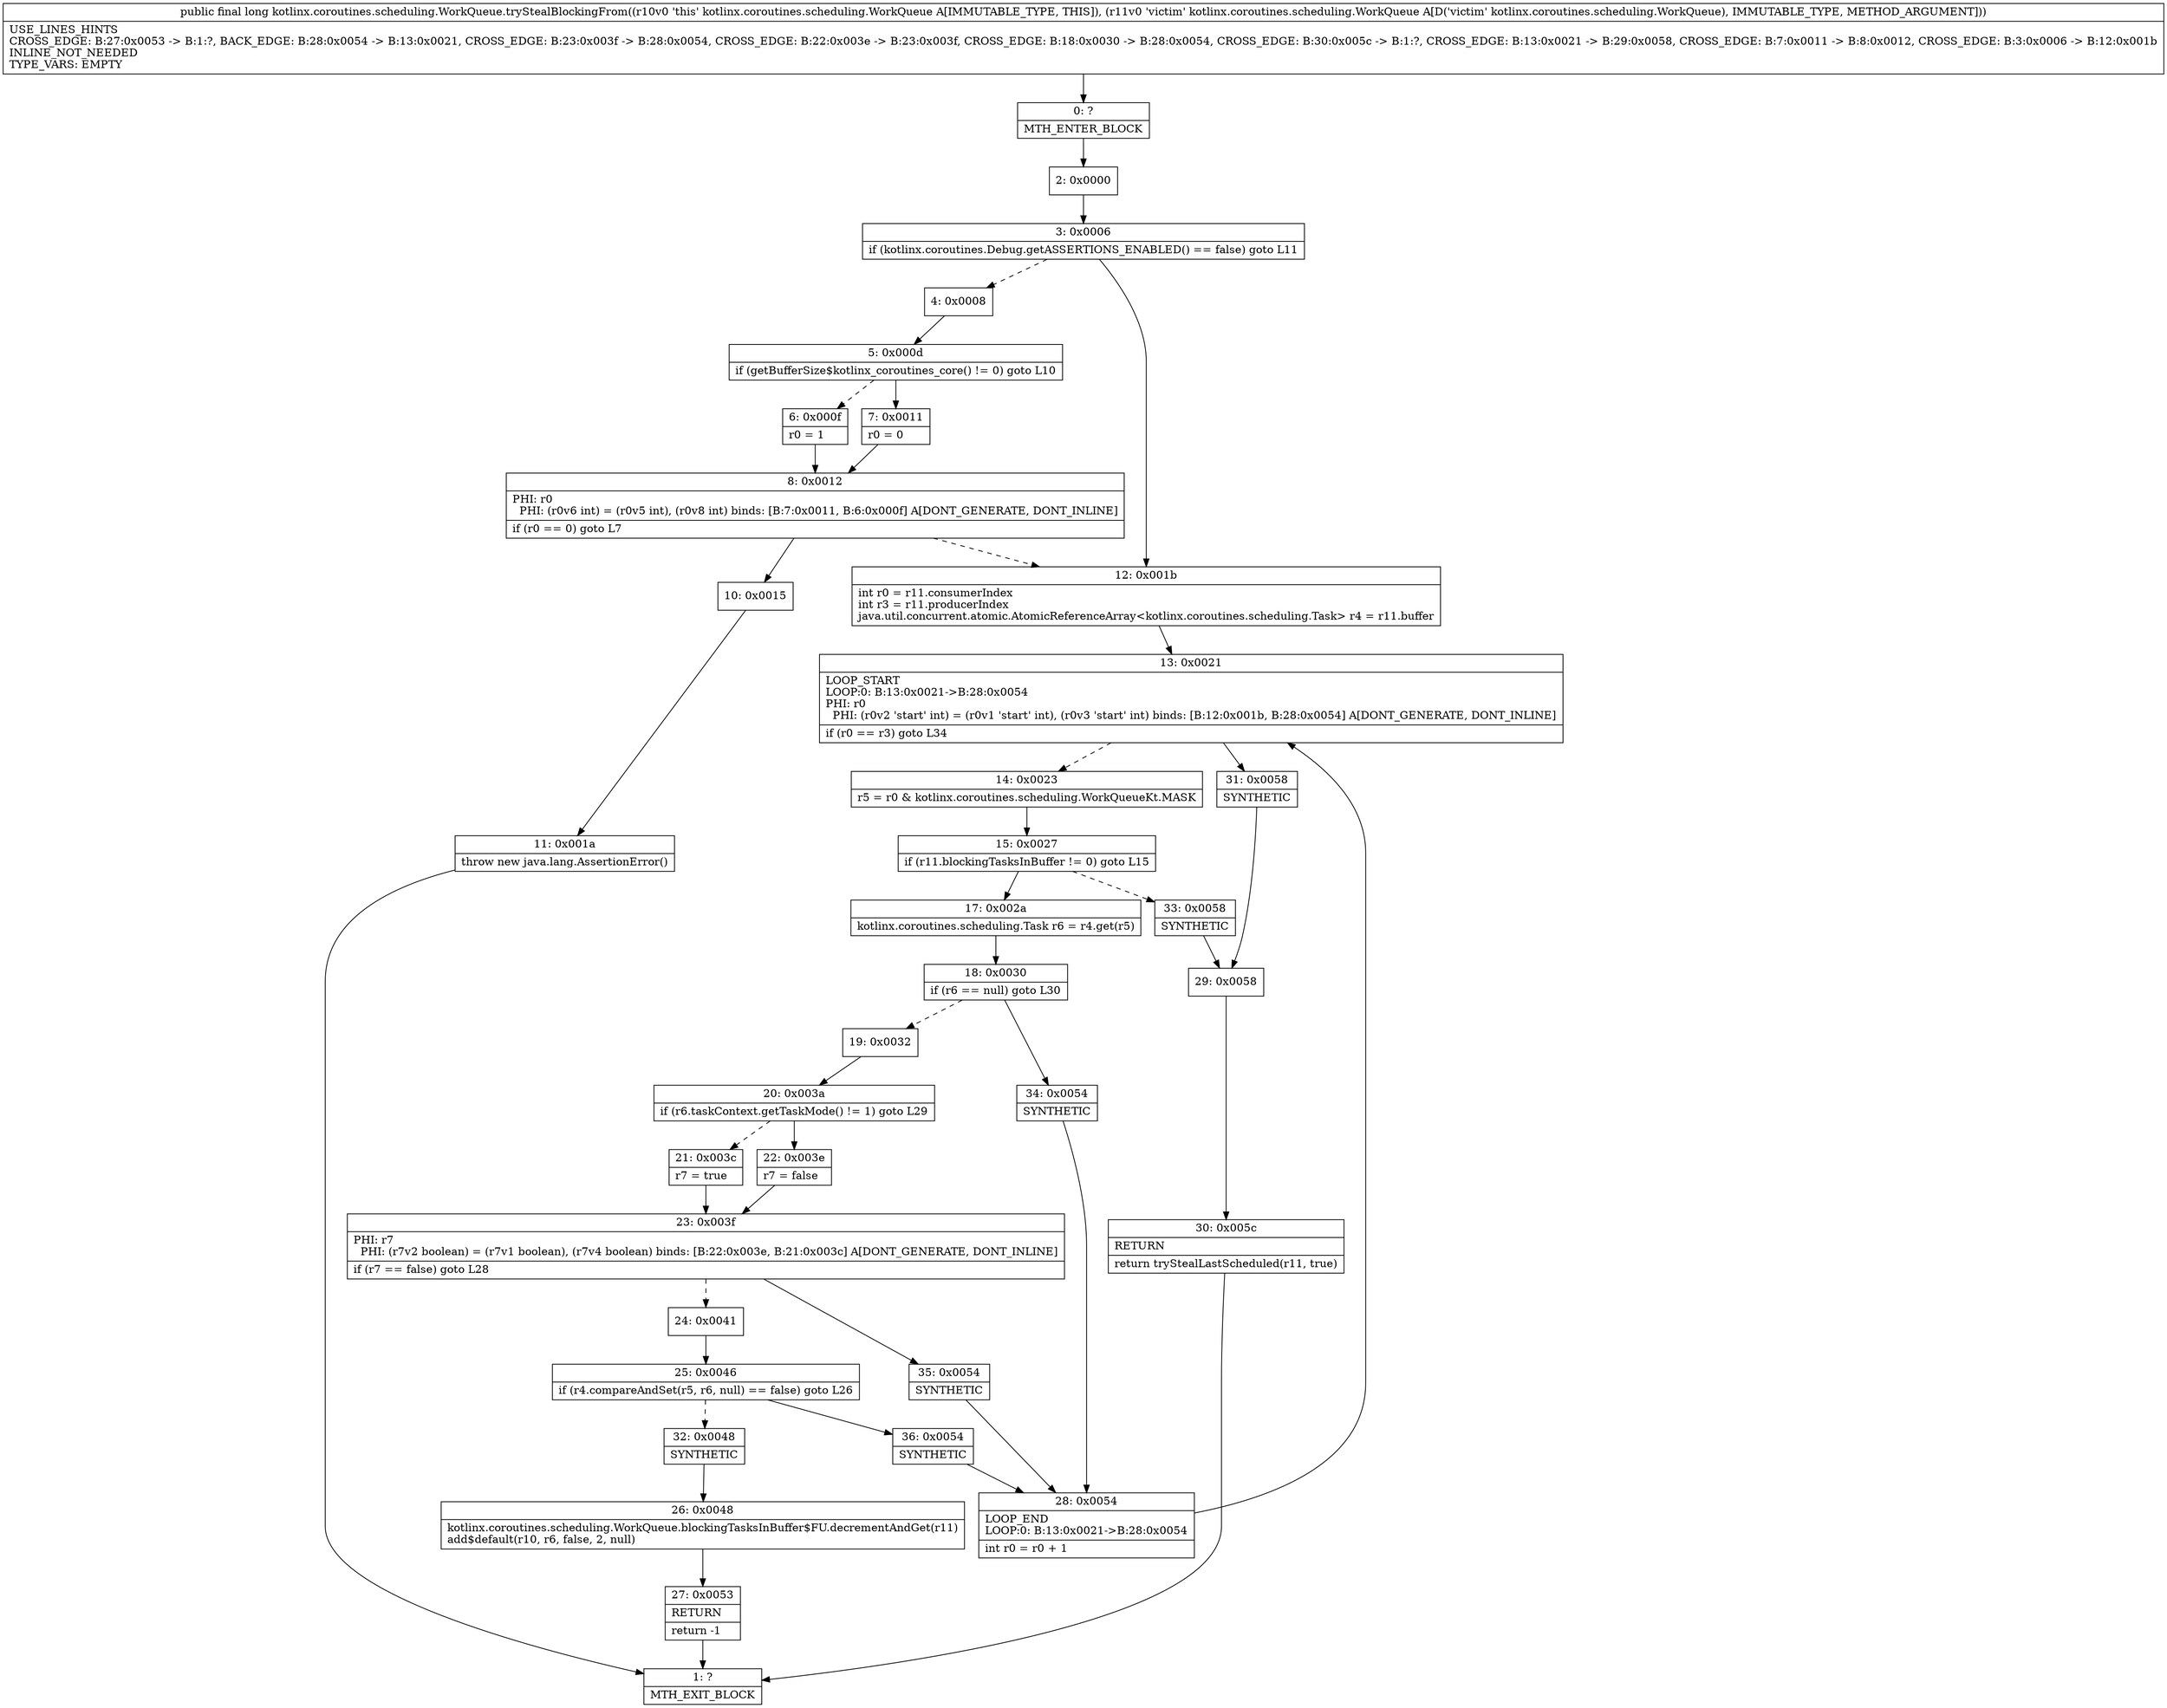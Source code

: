 digraph "CFG forkotlinx.coroutines.scheduling.WorkQueue.tryStealBlockingFrom(Lkotlinx\/coroutines\/scheduling\/WorkQueue;)J" {
Node_0 [shape=record,label="{0\:\ ?|MTH_ENTER_BLOCK\l}"];
Node_2 [shape=record,label="{2\:\ 0x0000}"];
Node_3 [shape=record,label="{3\:\ 0x0006|if (kotlinx.coroutines.Debug.getASSERTIONS_ENABLED() == false) goto L11\l}"];
Node_4 [shape=record,label="{4\:\ 0x0008}"];
Node_5 [shape=record,label="{5\:\ 0x000d|if (getBufferSize$kotlinx_coroutines_core() != 0) goto L10\l}"];
Node_6 [shape=record,label="{6\:\ 0x000f|r0 = 1\l}"];
Node_8 [shape=record,label="{8\:\ 0x0012|PHI: r0 \l  PHI: (r0v6 int) = (r0v5 int), (r0v8 int) binds: [B:7:0x0011, B:6:0x000f] A[DONT_GENERATE, DONT_INLINE]\l|if (r0 == 0) goto L7\l}"];
Node_10 [shape=record,label="{10\:\ 0x0015}"];
Node_11 [shape=record,label="{11\:\ 0x001a|throw new java.lang.AssertionError()\l}"];
Node_1 [shape=record,label="{1\:\ ?|MTH_EXIT_BLOCK\l}"];
Node_7 [shape=record,label="{7\:\ 0x0011|r0 = 0\l}"];
Node_12 [shape=record,label="{12\:\ 0x001b|int r0 = r11.consumerIndex\lint r3 = r11.producerIndex\ljava.util.concurrent.atomic.AtomicReferenceArray\<kotlinx.coroutines.scheduling.Task\> r4 = r11.buffer\l}"];
Node_13 [shape=record,label="{13\:\ 0x0021|LOOP_START\lLOOP:0: B:13:0x0021\-\>B:28:0x0054\lPHI: r0 \l  PHI: (r0v2 'start' int) = (r0v1 'start' int), (r0v3 'start' int) binds: [B:12:0x001b, B:28:0x0054] A[DONT_GENERATE, DONT_INLINE]\l|if (r0 == r3) goto L34\l}"];
Node_14 [shape=record,label="{14\:\ 0x0023|r5 = r0 & kotlinx.coroutines.scheduling.WorkQueueKt.MASK\l}"];
Node_15 [shape=record,label="{15\:\ 0x0027|if (r11.blockingTasksInBuffer != 0) goto L15\l}"];
Node_17 [shape=record,label="{17\:\ 0x002a|kotlinx.coroutines.scheduling.Task r6 = r4.get(r5)\l}"];
Node_18 [shape=record,label="{18\:\ 0x0030|if (r6 == null) goto L30\l}"];
Node_19 [shape=record,label="{19\:\ 0x0032}"];
Node_20 [shape=record,label="{20\:\ 0x003a|if (r6.taskContext.getTaskMode() != 1) goto L29\l}"];
Node_21 [shape=record,label="{21\:\ 0x003c|r7 = true\l}"];
Node_23 [shape=record,label="{23\:\ 0x003f|PHI: r7 \l  PHI: (r7v2 boolean) = (r7v1 boolean), (r7v4 boolean) binds: [B:22:0x003e, B:21:0x003c] A[DONT_GENERATE, DONT_INLINE]\l|if (r7 == false) goto L28\l}"];
Node_24 [shape=record,label="{24\:\ 0x0041}"];
Node_25 [shape=record,label="{25\:\ 0x0046|if (r4.compareAndSet(r5, r6, null) == false) goto L26\l}"];
Node_32 [shape=record,label="{32\:\ 0x0048|SYNTHETIC\l}"];
Node_26 [shape=record,label="{26\:\ 0x0048|kotlinx.coroutines.scheduling.WorkQueue.blockingTasksInBuffer$FU.decrementAndGet(r11)\ladd$default(r10, r6, false, 2, null)\l}"];
Node_27 [shape=record,label="{27\:\ 0x0053|RETURN\l|return \-1\l}"];
Node_36 [shape=record,label="{36\:\ 0x0054|SYNTHETIC\l}"];
Node_28 [shape=record,label="{28\:\ 0x0054|LOOP_END\lLOOP:0: B:13:0x0021\-\>B:28:0x0054\l|int r0 = r0 + 1\l}"];
Node_35 [shape=record,label="{35\:\ 0x0054|SYNTHETIC\l}"];
Node_22 [shape=record,label="{22\:\ 0x003e|r7 = false\l}"];
Node_34 [shape=record,label="{34\:\ 0x0054|SYNTHETIC\l}"];
Node_33 [shape=record,label="{33\:\ 0x0058|SYNTHETIC\l}"];
Node_29 [shape=record,label="{29\:\ 0x0058}"];
Node_30 [shape=record,label="{30\:\ 0x005c|RETURN\l|return tryStealLastScheduled(r11, true)\l}"];
Node_31 [shape=record,label="{31\:\ 0x0058|SYNTHETIC\l}"];
MethodNode[shape=record,label="{public final long kotlinx.coroutines.scheduling.WorkQueue.tryStealBlockingFrom((r10v0 'this' kotlinx.coroutines.scheduling.WorkQueue A[IMMUTABLE_TYPE, THIS]), (r11v0 'victim' kotlinx.coroutines.scheduling.WorkQueue A[D('victim' kotlinx.coroutines.scheduling.WorkQueue), IMMUTABLE_TYPE, METHOD_ARGUMENT]))  | USE_LINES_HINTS\lCROSS_EDGE: B:27:0x0053 \-\> B:1:?, BACK_EDGE: B:28:0x0054 \-\> B:13:0x0021, CROSS_EDGE: B:23:0x003f \-\> B:28:0x0054, CROSS_EDGE: B:22:0x003e \-\> B:23:0x003f, CROSS_EDGE: B:18:0x0030 \-\> B:28:0x0054, CROSS_EDGE: B:30:0x005c \-\> B:1:?, CROSS_EDGE: B:13:0x0021 \-\> B:29:0x0058, CROSS_EDGE: B:7:0x0011 \-\> B:8:0x0012, CROSS_EDGE: B:3:0x0006 \-\> B:12:0x001b\lINLINE_NOT_NEEDED\lTYPE_VARS: EMPTY\l}"];
MethodNode -> Node_0;Node_0 -> Node_2;
Node_2 -> Node_3;
Node_3 -> Node_4[style=dashed];
Node_3 -> Node_12;
Node_4 -> Node_5;
Node_5 -> Node_6[style=dashed];
Node_5 -> Node_7;
Node_6 -> Node_8;
Node_8 -> Node_10;
Node_8 -> Node_12[style=dashed];
Node_10 -> Node_11;
Node_11 -> Node_1;
Node_7 -> Node_8;
Node_12 -> Node_13;
Node_13 -> Node_14[style=dashed];
Node_13 -> Node_31;
Node_14 -> Node_15;
Node_15 -> Node_17;
Node_15 -> Node_33[style=dashed];
Node_17 -> Node_18;
Node_18 -> Node_19[style=dashed];
Node_18 -> Node_34;
Node_19 -> Node_20;
Node_20 -> Node_21[style=dashed];
Node_20 -> Node_22;
Node_21 -> Node_23;
Node_23 -> Node_24[style=dashed];
Node_23 -> Node_35;
Node_24 -> Node_25;
Node_25 -> Node_32[style=dashed];
Node_25 -> Node_36;
Node_32 -> Node_26;
Node_26 -> Node_27;
Node_27 -> Node_1;
Node_36 -> Node_28;
Node_28 -> Node_13;
Node_35 -> Node_28;
Node_22 -> Node_23;
Node_34 -> Node_28;
Node_33 -> Node_29;
Node_29 -> Node_30;
Node_30 -> Node_1;
Node_31 -> Node_29;
}

